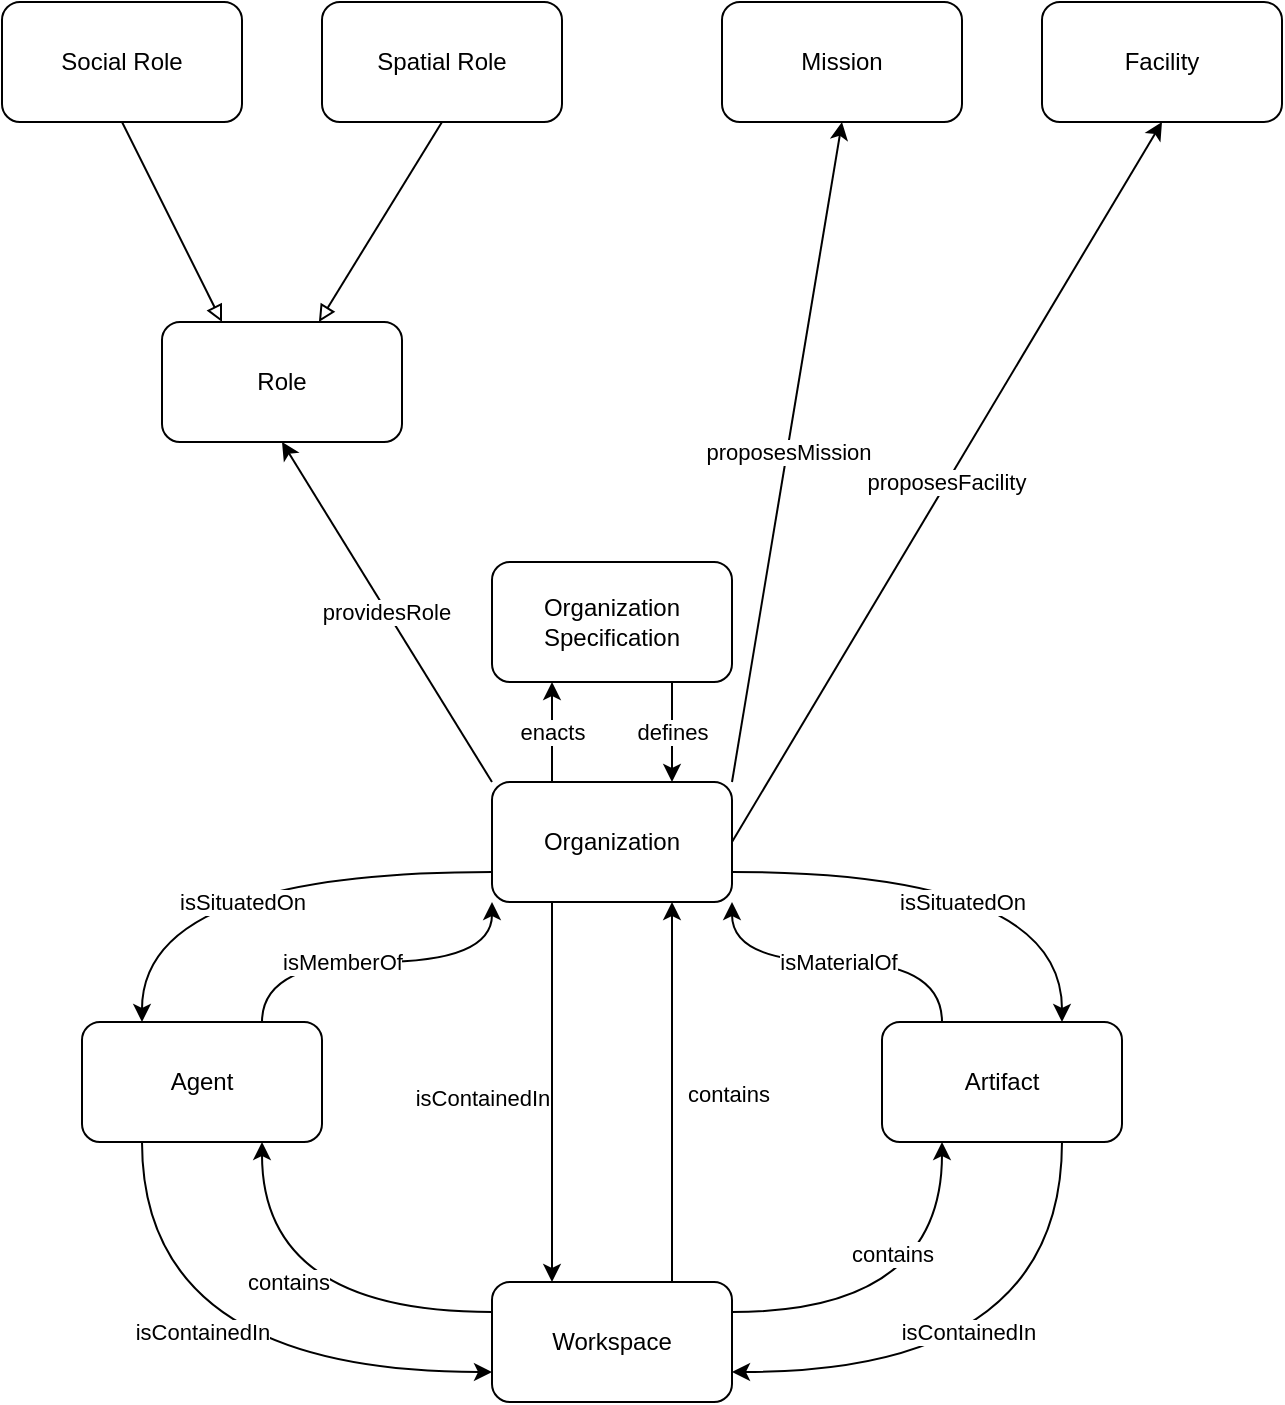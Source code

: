 <mxfile version="20.5.3" type="device"><diagram id="Hftg7XpmBdPemrGdbaYa" name="Creating an Organization"><mxGraphModel dx="1422" dy="765" grid="1" gridSize="10" guides="1" tooltips="1" connect="1" arrows="1" fold="1" page="1" pageScale="1" pageWidth="850" pageHeight="1100" math="0" shadow="0"><root><mxCell id="0"/><mxCell id="1" parent="0"/><mxCell id="vDsW0doGWwFkd0GuW18r-2" value="Organization Specification" style="rounded=1;whiteSpace=wrap;html=1;" vertex="1" parent="1"><mxGeometry x="375" y="370" width="120" height="60" as="geometry"/></mxCell><mxCell id="vDsW0doGWwFkd0GuW18r-3" value="providesRole" style="rounded=0;orthogonalLoop=1;jettySize=auto;html=1;exitX=0;exitY=0;exitDx=0;exitDy=0;entryX=0.5;entryY=1;entryDx=0;entryDy=0;" edge="1" source="vDsW0doGWwFkd0GuW18r-8" target="vDsW0doGWwFkd0GuW18r-9" parent="1"><mxGeometry relative="1" as="geometry"><mxPoint x="375" y="510" as="sourcePoint"/><mxPoint x="120" y="310" as="targetPoint"/></mxGeometry></mxCell><mxCell id="vDsW0doGWwFkd0GuW18r-4" value="proposesMission" style="edgeStyle=none;rounded=0;orthogonalLoop=1;jettySize=auto;html=1;exitX=1;exitY=0;exitDx=0;exitDy=0;entryX=0.5;entryY=1;entryDx=0;entryDy=0;" edge="1" source="vDsW0doGWwFkd0GuW18r-8" target="vDsW0doGWwFkd0GuW18r-14" parent="1"><mxGeometry relative="1" as="geometry"><mxPoint x="630" y="310" as="targetPoint"/></mxGeometry></mxCell><mxCell id="vDsW0doGWwFkd0GuW18r-5" value="isContainedIn" style="edgeStyle=none;rounded=0;orthogonalLoop=1;jettySize=auto;html=1;exitX=0.25;exitY=1;exitDx=0;exitDy=0;startArrow=none;startFill=0;endArrow=classic;endFill=1;entryX=0.25;entryY=0;entryDx=0;entryDy=0;" edge="1" source="vDsW0doGWwFkd0GuW18r-8" target="vDsW0doGWwFkd0GuW18r-25" parent="1"><mxGeometry x="0.029" y="-35" relative="1" as="geometry"><mxPoint as="offset"/><mxPoint x="405" y="640" as="sourcePoint"/></mxGeometry></mxCell><mxCell id="vDsW0doGWwFkd0GuW18r-6" value="isSituatedOn" style="edgeStyle=orthogonalEdgeStyle;rounded=0;orthogonalLoop=1;jettySize=auto;html=1;exitX=0;exitY=0.75;exitDx=0;exitDy=0;entryX=0.25;entryY=0;entryDx=0;entryDy=0;curved=1;" edge="1" source="vDsW0doGWwFkd0GuW18r-8" target="vDsW0doGWwFkd0GuW18r-18" parent="1"><mxGeometry y="15" relative="1" as="geometry"><mxPoint as="offset"/></mxGeometry></mxCell><mxCell id="vDsW0doGWwFkd0GuW18r-7" value="isMemberOf" style="edgeStyle=orthogonalEdgeStyle;rounded=0;orthogonalLoop=1;jettySize=auto;html=1;exitX=0;exitY=1;exitDx=0;exitDy=0;entryX=0.75;entryY=0;entryDx=0;entryDy=0;curved=1;startArrow=classic;startFill=1;endArrow=none;endFill=0;" edge="1" source="vDsW0doGWwFkd0GuW18r-8" target="vDsW0doGWwFkd0GuW18r-18" parent="1"><mxGeometry x="0.2" relative="1" as="geometry"><mxPoint as="offset"/></mxGeometry></mxCell><mxCell id="vDsW0doGWwFkd0GuW18r-35" value="proposesFacility" style="edgeStyle=none;rounded=0;orthogonalLoop=1;jettySize=auto;html=1;exitX=1;exitY=0.5;exitDx=0;exitDy=0;entryX=0.5;entryY=1;entryDx=0;entryDy=0;startArrow=none;startFill=0;endArrow=classic;endFill=1;" edge="1" parent="1" source="vDsW0doGWwFkd0GuW18r-8" target="vDsW0doGWwFkd0GuW18r-34"><mxGeometry relative="1" as="geometry"/></mxCell><mxCell id="vDsW0doGWwFkd0GuW18r-8" value="Organization" style="rounded=1;whiteSpace=wrap;html=1;" vertex="1" parent="1"><mxGeometry x="375" y="480" width="120" height="60" as="geometry"/></mxCell><mxCell id="vDsW0doGWwFkd0GuW18r-9" value="Role" style="rounded=1;whiteSpace=wrap;html=1;" vertex="1" parent="1"><mxGeometry x="210" y="250" width="120" height="60" as="geometry"/></mxCell><mxCell id="vDsW0doGWwFkd0GuW18r-11" style="edgeStyle=none;rounded=0;orthogonalLoop=1;jettySize=auto;html=1;exitX=0.5;exitY=1;exitDx=0;exitDy=0;endArrow=block;endFill=0;" edge="1" source="vDsW0doGWwFkd0GuW18r-12" target="vDsW0doGWwFkd0GuW18r-9" parent="1"><mxGeometry relative="1" as="geometry"/></mxCell><mxCell id="vDsW0doGWwFkd0GuW18r-12" value="Spatial Role" style="rounded=1;whiteSpace=wrap;html=1;" vertex="1" parent="1"><mxGeometry x="290" y="90" width="120" height="60" as="geometry"/></mxCell><mxCell id="vDsW0doGWwFkd0GuW18r-14" value="Mission" style="rounded=1;whiteSpace=wrap;html=1;" vertex="1" parent="1"><mxGeometry x="490" y="90" width="120" height="60" as="geometry"/></mxCell><mxCell id="vDsW0doGWwFkd0GuW18r-15" value="enacts" style="endArrow=none;html=1;rounded=0;entryX=0.25;entryY=0;entryDx=0;entryDy=0;exitX=0.25;exitY=1;exitDx=0;exitDy=0;startArrow=classic;startFill=1;endFill=0;" edge="1" source="vDsW0doGWwFkd0GuW18r-2" target="vDsW0doGWwFkd0GuW18r-8" parent="1"><mxGeometry width="50" height="50" relative="1" as="geometry"><mxPoint x="405" y="220" as="sourcePoint"/><mxPoint x="460" y="380" as="targetPoint"/></mxGeometry></mxCell><mxCell id="vDsW0doGWwFkd0GuW18r-16" value="defines" style="endArrow=classic;html=1;rounded=0;entryX=0.75;entryY=0;entryDx=0;entryDy=0;exitX=0.75;exitY=1;exitDx=0;exitDy=0;" edge="1" source="vDsW0doGWwFkd0GuW18r-2" target="vDsW0doGWwFkd0GuW18r-8" parent="1"><mxGeometry width="50" height="50" relative="1" as="geometry"><mxPoint x="415" y="230" as="sourcePoint"/><mxPoint x="415" y="170" as="targetPoint"/></mxGeometry></mxCell><mxCell id="vDsW0doGWwFkd0GuW18r-17" value="isContainedIn" style="edgeStyle=orthogonalEdgeStyle;rounded=0;orthogonalLoop=1;jettySize=auto;html=1;exitX=0.25;exitY=1;exitDx=0;exitDy=0;entryX=0;entryY=0.75;entryDx=0;entryDy=0;startArrow=none;startFill=0;endArrow=classic;endFill=1;curved=1;" edge="1" source="vDsW0doGWwFkd0GuW18r-18" target="vDsW0doGWwFkd0GuW18r-25" parent="1"><mxGeometry y="20" relative="1" as="geometry"><mxPoint as="offset"/></mxGeometry></mxCell><mxCell id="vDsW0doGWwFkd0GuW18r-18" value="Agent" style="rounded=1;whiteSpace=wrap;html=1;" vertex="1" parent="1"><mxGeometry x="170" y="600" width="120" height="60" as="geometry"/></mxCell><mxCell id="vDsW0doGWwFkd0GuW18r-19" value="isContainedIn" style="edgeStyle=orthogonalEdgeStyle;curved=1;rounded=0;orthogonalLoop=1;jettySize=auto;html=1;exitX=0.75;exitY=1;exitDx=0;exitDy=0;entryX=1;entryY=0.75;entryDx=0;entryDy=0;startArrow=none;startFill=0;endArrow=classic;endFill=1;" edge="1" source="vDsW0doGWwFkd0GuW18r-22" target="vDsW0doGWwFkd0GuW18r-25" parent="1"><mxGeometry x="0.16" y="-20" relative="1" as="geometry"><mxPoint as="offset"/></mxGeometry></mxCell><mxCell id="vDsW0doGWwFkd0GuW18r-20" value="isSituatedOn" style="edgeStyle=orthogonalEdgeStyle;curved=1;rounded=0;orthogonalLoop=1;jettySize=auto;html=1;exitX=0.75;exitY=0;exitDx=0;exitDy=0;entryX=1;entryY=0.75;entryDx=0;entryDy=0;startArrow=classic;startFill=1;endArrow=none;endFill=0;" edge="1" source="vDsW0doGWwFkd0GuW18r-22" target="vDsW0doGWwFkd0GuW18r-8" parent="1"><mxGeometry x="0.042" y="15" relative="1" as="geometry"><mxPoint as="offset"/></mxGeometry></mxCell><mxCell id="vDsW0doGWwFkd0GuW18r-21" value="isMaterialOf" style="edgeStyle=orthogonalEdgeStyle;rounded=0;orthogonalLoop=1;jettySize=auto;html=1;exitX=0.25;exitY=0;exitDx=0;exitDy=0;entryX=1;entryY=1;entryDx=0;entryDy=0;curved=1;" edge="1" source="vDsW0doGWwFkd0GuW18r-22" target="vDsW0doGWwFkd0GuW18r-8" parent="1"><mxGeometry relative="1" as="geometry"/></mxCell><mxCell id="vDsW0doGWwFkd0GuW18r-22" value="Artifact" style="rounded=1;whiteSpace=wrap;html=1;" vertex="1" parent="1"><mxGeometry x="570" y="600" width="120" height="60" as="geometry"/></mxCell><mxCell id="vDsW0doGWwFkd0GuW18r-23" value="contains" style="edgeStyle=orthogonalEdgeStyle;curved=1;rounded=0;orthogonalLoop=1;jettySize=auto;html=1;exitX=0;exitY=0.25;exitDx=0;exitDy=0;entryX=0.75;entryY=1;entryDx=0;entryDy=0;startArrow=none;startFill=0;endArrow=classic;endFill=1;" edge="1" source="vDsW0doGWwFkd0GuW18r-25" target="vDsW0doGWwFkd0GuW18r-18" parent="1"><mxGeometry x="0.027" y="-15" relative="1" as="geometry"><mxPoint as="offset"/></mxGeometry></mxCell><mxCell id="vDsW0doGWwFkd0GuW18r-24" value="contains" style="edgeStyle=orthogonalEdgeStyle;curved=1;rounded=0;orthogonalLoop=1;jettySize=auto;html=1;exitX=1;exitY=0.25;exitDx=0;exitDy=0;entryX=0.25;entryY=1;entryDx=0;entryDy=0;startArrow=none;startFill=0;endArrow=classic;endFill=1;" edge="1" source="vDsW0doGWwFkd0GuW18r-25" target="vDsW0doGWwFkd0GuW18r-22" parent="1"><mxGeometry x="0.415" y="25" relative="1" as="geometry"><mxPoint as="offset"/></mxGeometry></mxCell><mxCell id="vDsW0doGWwFkd0GuW18r-25" value="Workspace" style="rounded=1;whiteSpace=wrap;html=1;" vertex="1" parent="1"><mxGeometry x="375" y="730" width="120" height="60" as="geometry"/></mxCell><mxCell id="vDsW0doGWwFkd0GuW18r-26" value="" style="endArrow=classic;html=1;rounded=0;curved=1;entryX=0.75;entryY=1;entryDx=0;entryDy=0;exitX=0.75;exitY=0;exitDx=0;exitDy=0;" edge="1" source="vDsW0doGWwFkd0GuW18r-25" target="vDsW0doGWwFkd0GuW18r-8" parent="1"><mxGeometry width="50" height="50" relative="1" as="geometry"><mxPoint x="460" y="720" as="sourcePoint"/><mxPoint x="465" y="640" as="targetPoint"/></mxGeometry></mxCell><mxCell id="vDsW0doGWwFkd0GuW18r-27" value="contains" style="edgeLabel;html=1;align=center;verticalAlign=middle;resizable=0;points=[];" vertex="1" connectable="0" parent="vDsW0doGWwFkd0GuW18r-26"><mxGeometry x="-0.058" y="-3" relative="1" as="geometry"><mxPoint x="25" y="-5" as="offset"/></mxGeometry></mxCell><mxCell id="vDsW0doGWwFkd0GuW18r-31" style="edgeStyle=none;rounded=0;orthogonalLoop=1;jettySize=auto;html=1;exitX=0.5;exitY=1;exitDx=0;exitDy=0;entryX=0.25;entryY=0;entryDx=0;entryDy=0;endArrow=block;endFill=0;" edge="1" source="vDsW0doGWwFkd0GuW18r-32" target="vDsW0doGWwFkd0GuW18r-9" parent="1"><mxGeometry relative="1" as="geometry"/></mxCell><mxCell id="vDsW0doGWwFkd0GuW18r-32" value="Social Role" style="rounded=1;whiteSpace=wrap;html=1;" vertex="1" parent="1"><mxGeometry x="130" y="90" width="120" height="60" as="geometry"/></mxCell><mxCell id="vDsW0doGWwFkd0GuW18r-34" value="Facility" style="rounded=1;whiteSpace=wrap;html=1;" vertex="1" parent="1"><mxGeometry x="650" y="90" width="120" height="60" as="geometry"/></mxCell></root></mxGraphModel></diagram></mxfile>